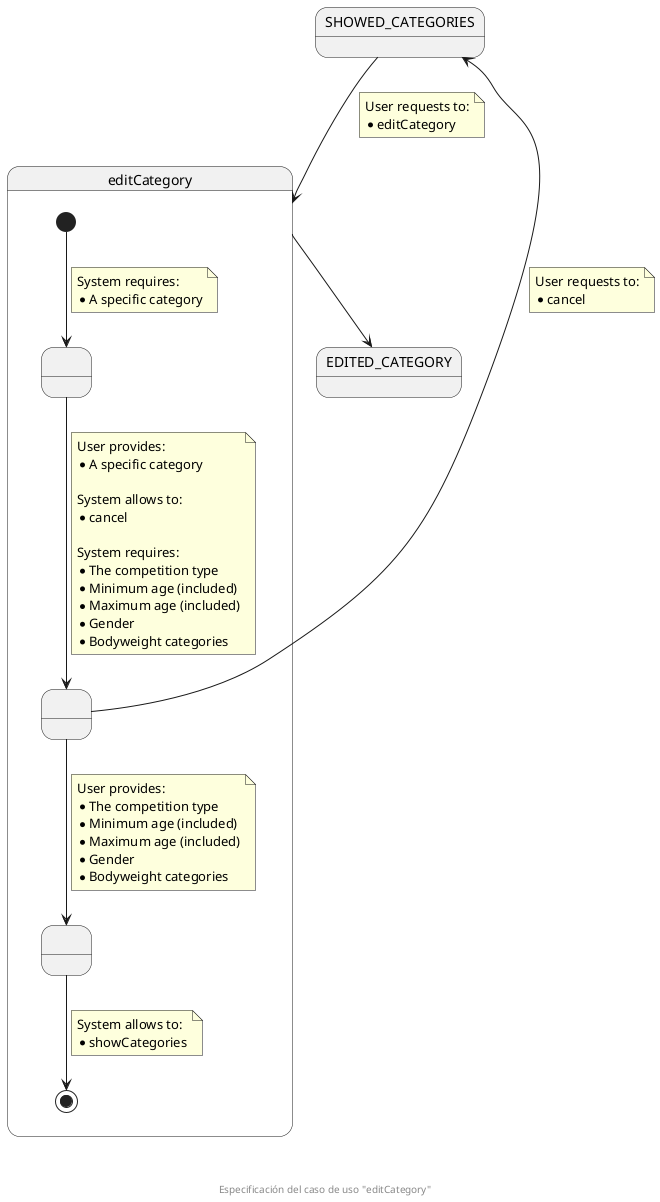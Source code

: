 @startuml
state SHOWED_CATEGORIES
state editCategory {
  state " " as pendingCategory
  state " " as providedCategory
  state " " as providedData
  [*] --> pendingCategory
  note on link
    System requires:
    * A specific category
  end note
  pendingCategory --> providedCategory
  note on link
    User provides:
    * A specific category

    System allows to:
    * cancel

    System requires:
    * The competition type
    * Minimum age (included)
    * Maximum age (included)
    * Gender
    * Bodyweight categories
  end note
  providedCategory --> providedData
  note on link
    User provides:
    * The competition type
    * Minimum age (included)
    * Maximum age (included)
    * Gender
    * Bodyweight categories
  end note
  providedCategory -u-> SHOWED_CATEGORIES
  note on link
    User requests to:
    * cancel
  end note
  providedData --> [*]
  note on link
    System allows to:
    * showCategories
  end note
}
state EDITED_CATEGORY

SHOWED_CATEGORIES -d-> editCategory
note on link
  User requests to:
  * editCategory
end note

editCategory -d-> EDITED_CATEGORY

footer \n\n\n Especificación del caso de uso "editCategory"
@enduml
